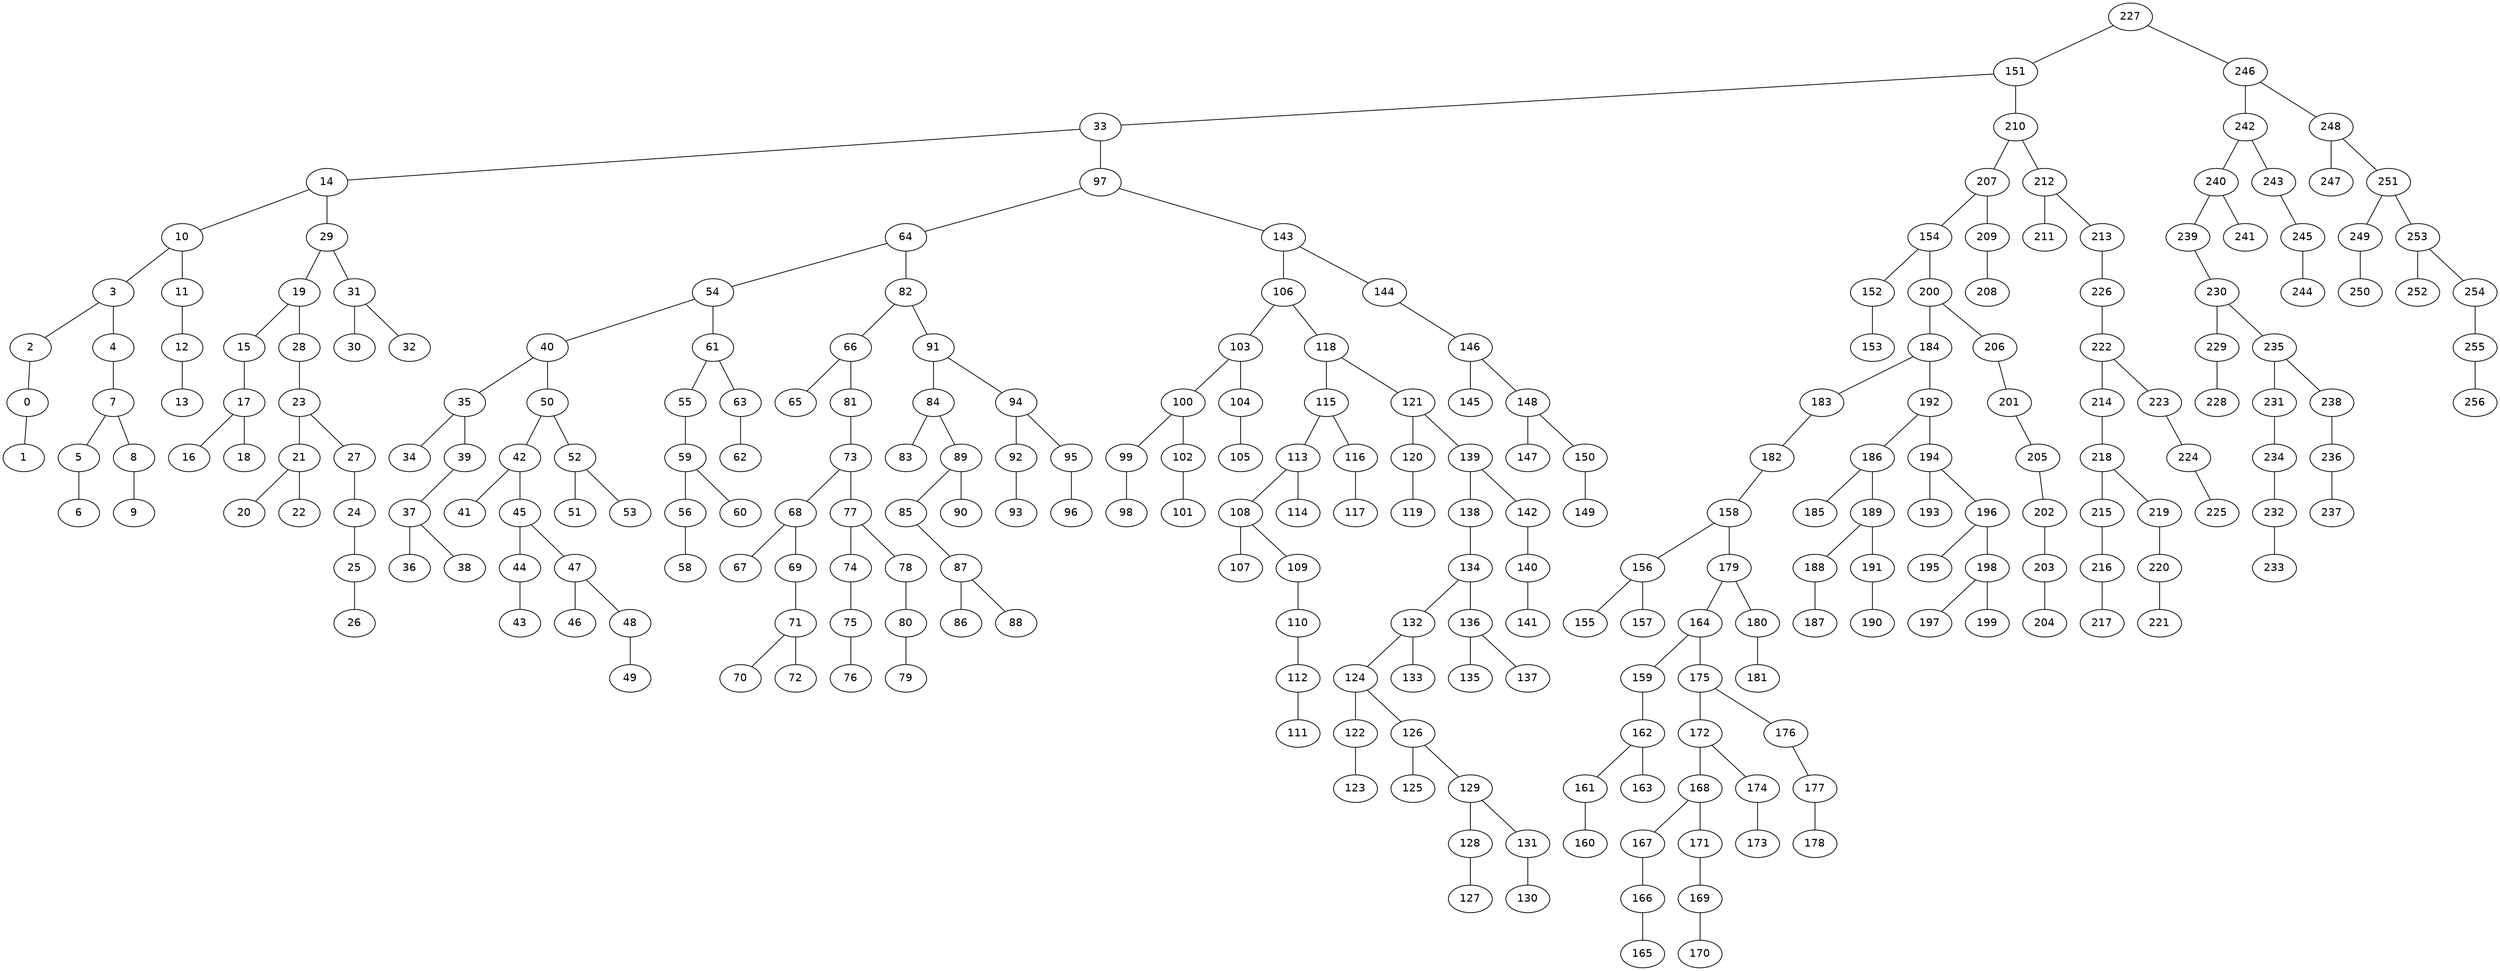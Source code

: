 graph BST {
    node [fontname="Helvetica"];
    227 [label="227"];
    227 -- 151;
    151 [label="151"];
    151 -- 33;
    33 [label="33"];
    33 -- 14;
    14 [label="14"];
    14 -- 10;
    10 [label="10"];
    10 -- 3;
    3 [label="3"];
    3 -- 2;
    2 [label="2"];
    2 -- 0;
    0 [label="0"];
    0 -- 1;
    1 [label="1"];
    3 -- 4;
    4 [label="4"];
    4 -- 7;
    7 [label="7"];
    7 -- 5;
    5 [label="5"];
    5 -- 6;
    6 [label="6"];
    7 -- 8;
    8 [label="8"];
    8 -- 9;
    9 [label="9"];
    10 -- 11;
    11 [label="11"];
    11 -- 12;
    12 [label="12"];
    12 -- 13;
    13 [label="13"];
    14 -- 29;
    29 [label="29"];
    29 -- 19;
    19 [label="19"];
    19 -- 15;
    15 [label="15"];
    15 -- 17;
    17 [label="17"];
    17 -- 16;
    16 [label="16"];
    17 -- 18;
    18 [label="18"];
    19 -- 28;
    28 [label="28"];
    28 -- 23;
    23 [label="23"];
    23 -- 21;
    21 [label="21"];
    21 -- 20;
    20 [label="20"];
    21 -- 22;
    22 [label="22"];
    23 -- 27;
    27 [label="27"];
    27 -- 24;
    24 [label="24"];
    24 -- 25;
    25 [label="25"];
    25 -- 26;
    26 [label="26"];
    29 -- 31;
    31 [label="31"];
    31 -- 30;
    30 [label="30"];
    31 -- 32;
    32 [label="32"];
    33 -- 97;
    97 [label="97"];
    97 -- 64;
    64 [label="64"];
    64 -- 54;
    54 [label="54"];
    54 -- 40;
    40 [label="40"];
    40 -- 35;
    35 [label="35"];
    35 -- 34;
    34 [label="34"];
    35 -- 39;
    39 [label="39"];
    39 -- 37;
    37 [label="37"];
    37 -- 36;
    36 [label="36"];
    37 -- 38;
    38 [label="38"];
    40 -- 50;
    50 [label="50"];
    50 -- 42;
    42 [label="42"];
    42 -- 41;
    41 [label="41"];
    42 -- 45;
    45 [label="45"];
    45 -- 44;
    44 [label="44"];
    44 -- 43;
    43 [label="43"];
    45 -- 47;
    47 [label="47"];
    47 -- 46;
    46 [label="46"];
    47 -- 48;
    48 [label="48"];
    48 -- 49;
    49 [label="49"];
    50 -- 52;
    52 [label="52"];
    52 -- 51;
    51 [label="51"];
    52 -- 53;
    53 [label="53"];
    54 -- 61;
    61 [label="61"];
    61 -- 55;
    55 [label="55"];
    55 -- 59;
    59 [label="59"];
    59 -- 56;
    56 [label="56"];
    56 -- 58;
    58 [label="58"];
    59 -- 60;
    60 [label="60"];
    61 -- 63;
    63 [label="63"];
    63 -- 62;
    62 [label="62"];
    64 -- 82;
    82 [label="82"];
    82 -- 66;
    66 [label="66"];
    66 -- 65;
    65 [label="65"];
    66 -- 81;
    81 [label="81"];
    81 -- 73;
    73 [label="73"];
    73 -- 68;
    68 [label="68"];
    68 -- 67;
    67 [label="67"];
    68 -- 69;
    69 [label="69"];
    69 -- 71;
    71 [label="71"];
    71 -- 70;
    70 [label="70"];
    71 -- 72;
    72 [label="72"];
    73 -- 77;
    77 [label="77"];
    77 -- 74;
    74 [label="74"];
    74 -- 75;
    75 [label="75"];
    75 -- 76;
    76 [label="76"];
    77 -- 78;
    78 [label="78"];
    78 -- 80;
    80 [label="80"];
    80 -- 79;
    79 [label="79"];
    82 -- 91;
    91 [label="91"];
    91 -- 84;
    84 [label="84"];
    84 -- 83;
    83 [label="83"];
    84 -- 89;
    89 [label="89"];
    89 -- 85;
    85 [label="85"];
    85 -- 87;
    87 [label="87"];
    87 -- 86;
    86 [label="86"];
    87 -- 88;
    88 [label="88"];
    89 -- 90;
    90 [label="90"];
    91 -- 94;
    94 [label="94"];
    94 -- 92;
    92 [label="92"];
    92 -- 93;
    93 [label="93"];
    94 -- 95;
    95 [label="95"];
    95 -- 96;
    96 [label="96"];
    97 -- 143;
    143 [label="143"];
    143 -- 106;
    106 [label="106"];
    106 -- 103;
    103 [label="103"];
    103 -- 100;
    100 [label="100"];
    100 -- 99;
    99 [label="99"];
    99 -- 98;
    98 [label="98"];
    100 -- 102;
    102 [label="102"];
    102 -- 101;
    101 [label="101"];
    103 -- 104;
    104 [label="104"];
    104 -- 105;
    105 [label="105"];
    106 -- 118;
    118 [label="118"];
    118 -- 115;
    115 [label="115"];
    115 -- 113;
    113 [label="113"];
    113 -- 108;
    108 [label="108"];
    108 -- 107;
    107 [label="107"];
    108 -- 109;
    109 [label="109"];
    109 -- 110;
    110 [label="110"];
    110 -- 112;
    112 [label="112"];
    112 -- 111;
    111 [label="111"];
    113 -- 114;
    114 [label="114"];
    115 -- 116;
    116 [label="116"];
    116 -- 117;
    117 [label="117"];
    118 -- 121;
    121 [label="121"];
    121 -- 120;
    120 [label="120"];
    120 -- 119;
    119 [label="119"];
    121 -- 139;
    139 [label="139"];
    139 -- 138;
    138 [label="138"];
    138 -- 134;
    134 [label="134"];
    134 -- 132;
    132 [label="132"];
    132 -- 124;
    124 [label="124"];
    124 -- 122;
    122 [label="122"];
    122 -- 123;
    123 [label="123"];
    124 -- 126;
    126 [label="126"];
    126 -- 125;
    125 [label="125"];
    126 -- 129;
    129 [label="129"];
    129 -- 128;
    128 [label="128"];
    128 -- 127;
    127 [label="127"];
    129 -- 131;
    131 [label="131"];
    131 -- 130;
    130 [label="130"];
    132 -- 133;
    133 [label="133"];
    134 -- 136;
    136 [label="136"];
    136 -- 135;
    135 [label="135"];
    136 -- 137;
    137 [label="137"];
    139 -- 142;
    142 [label="142"];
    142 -- 140;
    140 [label="140"];
    140 -- 141;
    141 [label="141"];
    143 -- 144;
    144 [label="144"];
    144 -- 146;
    146 [label="146"];
    146 -- 145;
    145 [label="145"];
    146 -- 148;
    148 [label="148"];
    148 -- 147;
    147 [label="147"];
    148 -- 150;
    150 [label="150"];
    150 -- 149;
    149 [label="149"];
    151 -- 210;
    210 [label="210"];
    210 -- 207;
    207 [label="207"];
    207 -- 154;
    154 [label="154"];
    154 -- 152;
    152 [label="152"];
    152 -- 153;
    153 [label="153"];
    154 -- 200;
    200 [label="200"];
    200 -- 184;
    184 [label="184"];
    184 -- 183;
    183 [label="183"];
    183 -- 182;
    182 [label="182"];
    182 -- 158;
    158 [label="158"];
    158 -- 156;
    156 [label="156"];
    156 -- 155;
    155 [label="155"];
    156 -- 157;
    157 [label="157"];
    158 -- 179;
    179 [label="179"];
    179 -- 164;
    164 [label="164"];
    164 -- 159;
    159 [label="159"];
    159 -- 162;
    162 [label="162"];
    162 -- 161;
    161 [label="161"];
    161 -- 160;
    160 [label="160"];
    162 -- 163;
    163 [label="163"];
    164 -- 175;
    175 [label="175"];
    175 -- 172;
    172 [label="172"];
    172 -- 168;
    168 [label="168"];
    168 -- 167;
    167 [label="167"];
    167 -- 166;
    166 [label="166"];
    166 -- 165;
    165 [label="165"];
    168 -- 171;
    171 [label="171"];
    171 -- 169;
    169 [label="169"];
    169 -- 170;
    170 [label="170"];
    172 -- 174;
    174 [label="174"];
    174 -- 173;
    173 [label="173"];
    175 -- 176;
    176 [label="176"];
    176 -- 177;
    177 [label="177"];
    177 -- 178;
    178 [label="178"];
    179 -- 180;
    180 [label="180"];
    180 -- 181;
    181 [label="181"];
    184 -- 192;
    192 [label="192"];
    192 -- 186;
    186 [label="186"];
    186 -- 185;
    185 [label="185"];
    186 -- 189;
    189 [label="189"];
    189 -- 188;
    188 [label="188"];
    188 -- 187;
    187 [label="187"];
    189 -- 191;
    191 [label="191"];
    191 -- 190;
    190 [label="190"];
    192 -- 194;
    194 [label="194"];
    194 -- 193;
    193 [label="193"];
    194 -- 196;
    196 [label="196"];
    196 -- 195;
    195 [label="195"];
    196 -- 198;
    198 [label="198"];
    198 -- 197;
    197 [label="197"];
    198 -- 199;
    199 [label="199"];
    200 -- 206;
    206 [label="206"];
    206 -- 201;
    201 [label="201"];
    201 -- 205;
    205 [label="205"];
    205 -- 202;
    202 [label="202"];
    202 -- 203;
    203 [label="203"];
    203 -- 204;
    204 [label="204"];
    207 -- 209;
    209 [label="209"];
    209 -- 208;
    208 [label="208"];
    210 -- 212;
    212 [label="212"];
    212 -- 211;
    211 [label="211"];
    212 -- 213;
    213 [label="213"];
    213 -- 226;
    226 [label="226"];
    226 -- 222;
    222 [label="222"];
    222 -- 214;
    214 [label="214"];
    214 -- 218;
    218 [label="218"];
    218 -- 215;
    215 [label="215"];
    215 -- 216;
    216 [label="216"];
    216 -- 217;
    217 [label="217"];
    218 -- 219;
    219 [label="219"];
    219 -- 220;
    220 [label="220"];
    220 -- 221;
    221 [label="221"];
    222 -- 223;
    223 [label="223"];
    223 -- 224;
    224 [label="224"];
    224 -- 225;
    225 [label="225"];
    227 -- 246;
    246 [label="246"];
    246 -- 242;
    242 [label="242"];
    242 -- 240;
    240 [label="240"];
    240 -- 239;
    239 [label="239"];
    239 -- 230;
    230 [label="230"];
    230 -- 229;
    229 [label="229"];
    229 -- 228;
    228 [label="228"];
    230 -- 235;
    235 [label="235"];
    235 -- 231;
    231 [label="231"];
    231 -- 234;
    234 [label="234"];
    234 -- 232;
    232 [label="232"];
    232 -- 233;
    233 [label="233"];
    235 -- 238;
    238 [label="238"];
    238 -- 236;
    236 [label="236"];
    236 -- 237;
    237 [label="237"];
    240 -- 241;
    241 [label="241"];
    242 -- 243;
    243 [label="243"];
    243 -- 245;
    245 [label="245"];
    245 -- 244;
    244 [label="244"];
    246 -- 248;
    248 [label="248"];
    248 -- 247;
    247 [label="247"];
    248 -- 251;
    251 [label="251"];
    251 -- 249;
    249 [label="249"];
    249 -- 250;
    250 [label="250"];
    251 -- 253;
    253 [label="253"];
    253 -- 252;
    252 [label="252"];
    253 -- 254;
    254 [label="254"];
    254 -- 255;
    255 [label="255"];
    255 -- 256;
    256 [label="256"];
}
